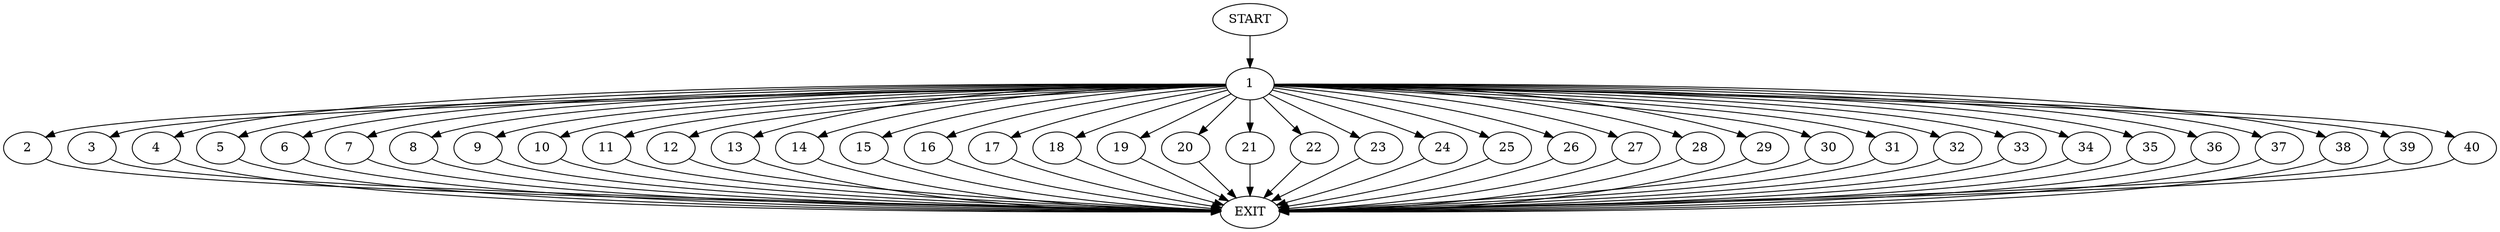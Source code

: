 digraph {
0 [label="START"]
41 [label="EXIT"]
0 -> 1
1 -> 2
1 -> 3
1 -> 4
1 -> 5
1 -> 6
1 -> 7
1 -> 8
1 -> 9
1 -> 10
1 -> 11
1 -> 12
1 -> 13
1 -> 14
1 -> 15
1 -> 16
1 -> 17
1 -> 18
1 -> 19
1 -> 20
1 -> 21
1 -> 22
1 -> 23
1 -> 24
1 -> 25
1 -> 26
1 -> 27
1 -> 28
1 -> 29
1 -> 30
1 -> 31
1 -> 32
1 -> 33
1 -> 34
1 -> 35
1 -> 36
1 -> 37
1 -> 38
1 -> 39
1 -> 40
13 -> 41
25 -> 41
23 -> 41
31 -> 41
20 -> 41
19 -> 41
37 -> 41
16 -> 41
22 -> 41
5 -> 41
2 -> 41
10 -> 41
30 -> 41
27 -> 41
14 -> 41
36 -> 41
39 -> 41
15 -> 41
24 -> 41
32 -> 41
21 -> 41
4 -> 41
6 -> 41
11 -> 41
17 -> 41
7 -> 41
28 -> 41
34 -> 41
38 -> 41
9 -> 41
33 -> 41
8 -> 41
18 -> 41
12 -> 41
40 -> 41
35 -> 41
29 -> 41
3 -> 41
26 -> 41
}
